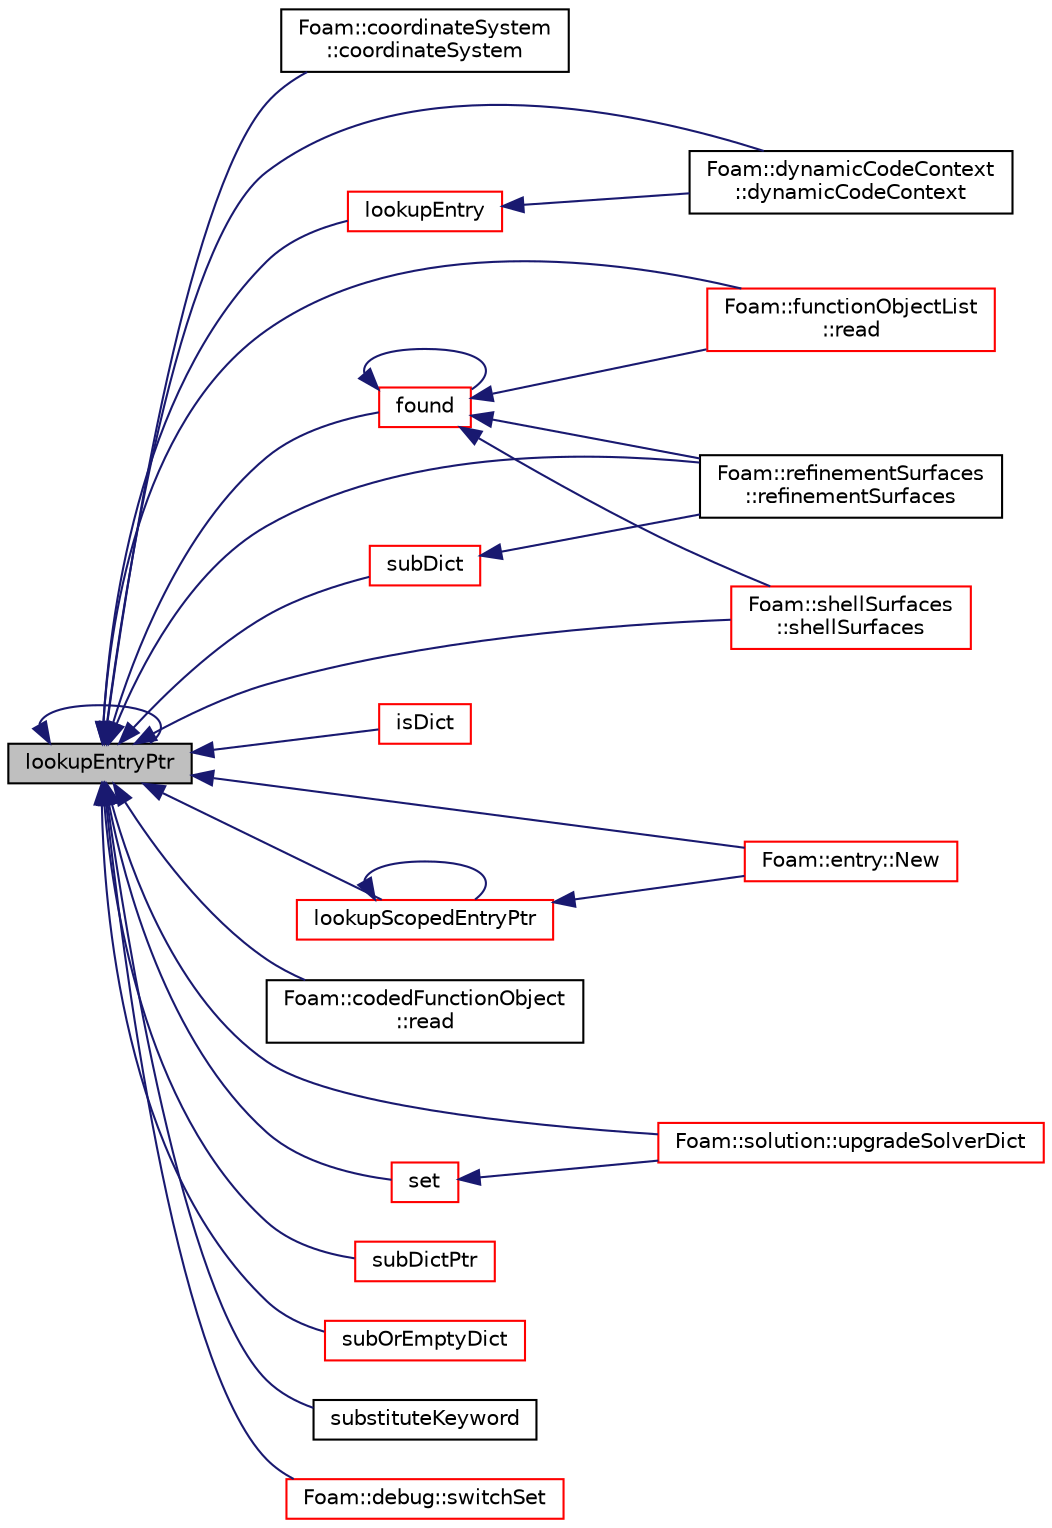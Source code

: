 digraph "lookupEntryPtr"
{
  bgcolor="transparent";
  edge [fontname="Helvetica",fontsize="10",labelfontname="Helvetica",labelfontsize="10"];
  node [fontname="Helvetica",fontsize="10",shape=record];
  rankdir="LR";
  Node1 [label="lookupEntryPtr",height=0.2,width=0.4,color="black", fillcolor="grey75", style="filled", fontcolor="black"];
  Node1 -> Node2 [dir="back",color="midnightblue",fontsize="10",style="solid",fontname="Helvetica"];
  Node2 [label="Foam::coordinateSystem\l::coordinateSystem",height=0.2,width=0.4,color="black",URL="$a00409.html#a7fde428d3234bd6b457a8592f7e5dc01",tooltip="Construct from dictionary (default name) "];
  Node1 -> Node3 [dir="back",color="midnightblue",fontsize="10",style="solid",fontname="Helvetica"];
  Node3 [label="Foam::dynamicCodeContext\l::dynamicCodeContext",height=0.2,width=0.4,color="black",URL="$a00607.html#aaf616cf1d1395ba4d720994dc0d56732",tooltip="Construct from a dictionary. "];
  Node1 -> Node4 [dir="back",color="midnightblue",fontsize="10",style="solid",fontname="Helvetica"];
  Node4 [label="found",height=0.2,width=0.4,color="red",URL="$a00532.html#ae9d6521e0e8d3956f9b49ddeb44877b8",tooltip="Search dictionary for given keyword. "];
  Node4 -> Node4 [dir="back",color="midnightblue",fontsize="10",style="solid",fontname="Helvetica"];
  Node4 -> Node5 [dir="back",color="midnightblue",fontsize="10",style="solid",fontname="Helvetica"];
  Node5 [label="Foam::functionObjectList\l::read",height=0.2,width=0.4,color="red",URL="$a00885.html#af816873151ddb0126e98bb2f914d8ed5",tooltip="Read and set the function objects if their data have changed. "];
  Node4 -> Node6 [dir="back",color="midnightblue",fontsize="10",style="solid",fontname="Helvetica"];
  Node6 [label="Foam::refinementSurfaces\l::refinementSurfaces",height=0.2,width=0.4,color="black",URL="$a02176.html#a3eecea7df2307ad6efac0393c421de74",tooltip="Construct from surfaces and dictionary. "];
  Node4 -> Node7 [dir="back",color="midnightblue",fontsize="10",style="solid",fontname="Helvetica"];
  Node7 [label="Foam::shellSurfaces\l::shellSurfaces",height=0.2,width=0.4,color="red",URL="$a02367.html#a2c429cbb881bcc26360946abf9c5f3b9",tooltip="Construct from geometry and dictionary. "];
  Node1 -> Node8 [dir="back",color="midnightblue",fontsize="10",style="solid",fontname="Helvetica"];
  Node8 [label="isDict",height=0.2,width=0.4,color="red",URL="$a00532.html#a250b9309969f471cc2dd418b9076b2fb",tooltip="Check if entry is a sub-dictionary. "];
  Node1 -> Node9 [dir="back",color="midnightblue",fontsize="10",style="solid",fontname="Helvetica"];
  Node9 [label="lookupEntry",height=0.2,width=0.4,color="red",URL="$a00532.html#a04afcfa85cd72911be05a167b6a61463",tooltip="Find and return an entry data stream if present otherwise error. "];
  Node9 -> Node3 [dir="back",color="midnightblue",fontsize="10",style="solid",fontname="Helvetica"];
  Node1 -> Node1 [dir="back",color="midnightblue",fontsize="10",style="solid",fontname="Helvetica"];
  Node1 -> Node10 [dir="back",color="midnightblue",fontsize="10",style="solid",fontname="Helvetica"];
  Node10 [label="lookupScopedEntryPtr",height=0.2,width=0.4,color="red",URL="$a00532.html#a4bde2c3cb3a463f9e21f002fd07f2c8c",tooltip="Find and return an entry data stream pointer if present. "];
  Node10 -> Node10 [dir="back",color="midnightblue",fontsize="10",style="solid",fontname="Helvetica"];
  Node10 -> Node11 [dir="back",color="midnightblue",fontsize="10",style="solid",fontname="Helvetica"];
  Node11 [label="Foam::entry::New",height=0.2,width=0.4,color="red",URL="$a00671.html#a8a226a546ec766d55192e65b55f87715",tooltip="Construct from Istream and insert into dictionary. "];
  Node1 -> Node11 [dir="back",color="midnightblue",fontsize="10",style="solid",fontname="Helvetica"];
  Node1 -> Node5 [dir="back",color="midnightblue",fontsize="10",style="solid",fontname="Helvetica"];
  Node1 -> Node12 [dir="back",color="midnightblue",fontsize="10",style="solid",fontname="Helvetica"];
  Node12 [label="Foam::codedFunctionObject\l::read",height=0.2,width=0.4,color="black",URL="$a00303.html#afac0600fef97b05534a595ce00b272ed",tooltip="Read and set the function object if its data have changed. "];
  Node1 -> Node6 [dir="back",color="midnightblue",fontsize="10",style="solid",fontname="Helvetica"];
  Node1 -> Node13 [dir="back",color="midnightblue",fontsize="10",style="solid",fontname="Helvetica"];
  Node13 [label="set",height=0.2,width=0.4,color="red",URL="$a00532.html#a8396ca7a6d20d7aeebc8b1ac9e18460b",tooltip="Assign a new entry, overwrite any existing entry. "];
  Node13 -> Node14 [dir="back",color="midnightblue",fontsize="10",style="solid",fontname="Helvetica"];
  Node14 [label="Foam::solution::upgradeSolverDict",height=0.2,width=0.4,color="red",URL="$a02461.html#aafb35d9c55b4a97e839ab61b4a0c7d52",tooltip="Update from older solver controls syntax. "];
  Node1 -> Node7 [dir="back",color="midnightblue",fontsize="10",style="solid",fontname="Helvetica"];
  Node1 -> Node15 [dir="back",color="midnightblue",fontsize="10",style="solid",fontname="Helvetica"];
  Node15 [label="subDict",height=0.2,width=0.4,color="red",URL="$a00532.html#a42a549aa3e2c88399585b6462f6dbeb3",tooltip="Find and return a sub-dictionary. "];
  Node15 -> Node6 [dir="back",color="midnightblue",fontsize="10",style="solid",fontname="Helvetica"];
  Node1 -> Node16 [dir="back",color="midnightblue",fontsize="10",style="solid",fontname="Helvetica"];
  Node16 [label="subDictPtr",height=0.2,width=0.4,color="red",URL="$a00532.html#a93064a45016151bd0299d7cbe7e79bf4",tooltip="Find and return a sub-dictionary pointer if present. "];
  Node1 -> Node17 [dir="back",color="midnightblue",fontsize="10",style="solid",fontname="Helvetica"];
  Node17 [label="subOrEmptyDict",height=0.2,width=0.4,color="red",URL="$a00532.html#a9162446f5a508ee28a210d2bc19d2d1a",tooltip="Find and return a sub-dictionary as a copy, or. "];
  Node1 -> Node18 [dir="back",color="midnightblue",fontsize="10",style="solid",fontname="Helvetica"];
  Node18 [label="substituteKeyword",height=0.2,width=0.4,color="black",URL="$a00532.html#a7d3cf723e574a5adaba6b5a7409a39e2",tooltip="Substitute the given keyword prepended by &#39;$&#39; with the. "];
  Node1 -> Node19 [dir="back",color="midnightblue",fontsize="10",style="solid",fontname="Helvetica"];
  Node19 [label="Foam::debug::switchSet",height=0.2,width=0.4,color="red",URL="$a10955.html#a02428a7a9aa138cfe5550361a4f1de83",tooltip="Internal function to lookup a sub-dictionary from controlDict. "];
  Node1 -> Node14 [dir="back",color="midnightblue",fontsize="10",style="solid",fontname="Helvetica"];
}
